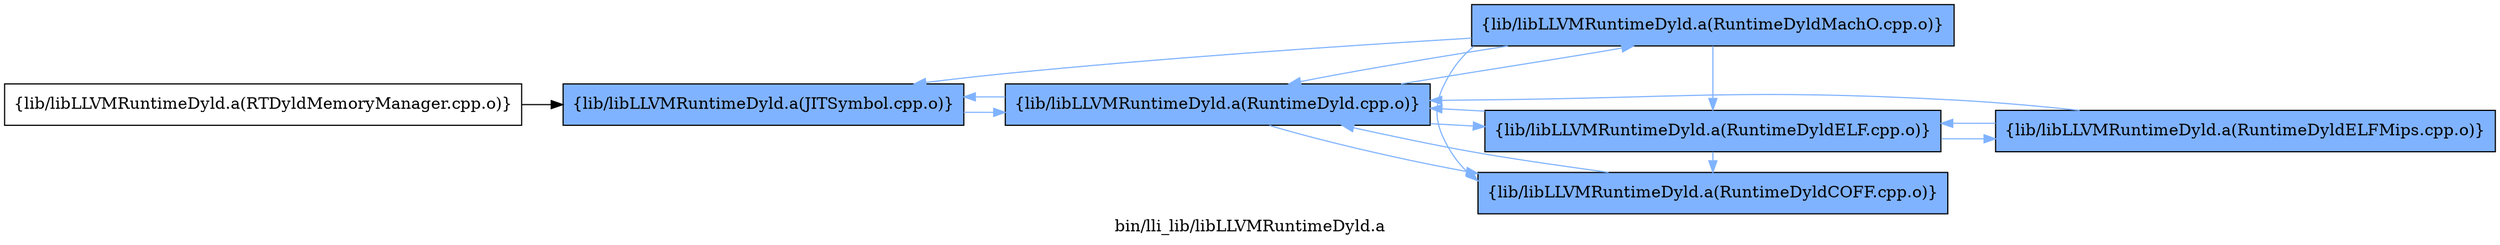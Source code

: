 digraph "bin/lli_lib/libLLVMRuntimeDyld.a" {
	label="bin/lli_lib/libLLVMRuntimeDyld.a";
	rankdir=LR;
	{ rank=same; Node0x55e6c7e10f88;  }
	{ rank=same; Node0x55e6c7e12838;  }
	{ rank=same; Node0x55e6c7e11ed8; Node0x55e6c7e14138; Node0x55e6c7e13968;  }
	{ rank=same; Node0x55e6c7e10f88;  }
	{ rank=same; Node0x55e6c7e12838;  }
	{ rank=same; Node0x55e6c7e11ed8; Node0x55e6c7e14138; Node0x55e6c7e13968;  }

	Node0x55e6c7e10f88 [shape=record,shape=box,group=1,style=filled,fillcolor="0.600000 0.5 1",label="{lib/libLLVMRuntimeDyld.a(JITSymbol.cpp.o)}"];
	Node0x55e6c7e10f88 -> Node0x55e6c7e12838[color="0.600000 0.5 1"];
	Node0x55e6c7e10718 [shape=record,shape=box,group=0,label="{lib/libLLVMRuntimeDyld.a(RTDyldMemoryManager.cpp.o)}"];
	Node0x55e6c7e10718 -> Node0x55e6c7e10f88;
	Node0x55e6c7e12838 [shape=record,shape=box,group=1,style=filled,fillcolor="0.600000 0.5 1",label="{lib/libLLVMRuntimeDyld.a(RuntimeDyld.cpp.o)}"];
	Node0x55e6c7e12838 -> Node0x55e6c7e10f88[color="0.600000 0.5 1"];
	Node0x55e6c7e12838 -> Node0x55e6c7e11ed8[color="0.600000 0.5 1"];
	Node0x55e6c7e12838 -> Node0x55e6c7e14138[color="0.600000 0.5 1"];
	Node0x55e6c7e12838 -> Node0x55e6c7e13968[color="0.600000 0.5 1"];
	Node0x55e6c7e11ed8 [shape=record,shape=box,group=1,style=filled,fillcolor="0.600000 0.5 1",label="{lib/libLLVMRuntimeDyld.a(RuntimeDyldCOFF.cpp.o)}"];
	Node0x55e6c7e11ed8 -> Node0x55e6c7e12838[color="0.600000 0.5 1"];
	Node0x55e6c7e14138 [shape=record,shape=box,group=1,style=filled,fillcolor="0.600000 0.5 1",label="{lib/libLLVMRuntimeDyld.a(RuntimeDyldELF.cpp.o)}"];
	Node0x55e6c7e14138 -> Node0x55e6c7e12838[color="0.600000 0.5 1"];
	Node0x55e6c7e14138 -> Node0x55e6c7e11ed8[color="0.600000 0.5 1"];
	Node0x55e6c7e14138 -> Node0x55e6c7e131e8[color="0.600000 0.5 1"];
	Node0x55e6c7e13968 [shape=record,shape=box,group=1,style=filled,fillcolor="0.600000 0.5 1",label="{lib/libLLVMRuntimeDyld.a(RuntimeDyldMachO.cpp.o)}"];
	Node0x55e6c7e13968 -> Node0x55e6c7e10f88[color="0.600000 0.5 1"];
	Node0x55e6c7e13968 -> Node0x55e6c7e12838[color="0.600000 0.5 1"];
	Node0x55e6c7e13968 -> Node0x55e6c7e11ed8[color="0.600000 0.5 1"];
	Node0x55e6c7e13968 -> Node0x55e6c7e14138[color="0.600000 0.5 1"];
	Node0x55e6c7e131e8 [shape=record,shape=box,group=1,style=filled,fillcolor="0.600000 0.5 1",label="{lib/libLLVMRuntimeDyld.a(RuntimeDyldELFMips.cpp.o)}"];
	Node0x55e6c7e131e8 -> Node0x55e6c7e12838[color="0.600000 0.5 1"];
	Node0x55e6c7e131e8 -> Node0x55e6c7e14138[color="0.600000 0.5 1"];
}
